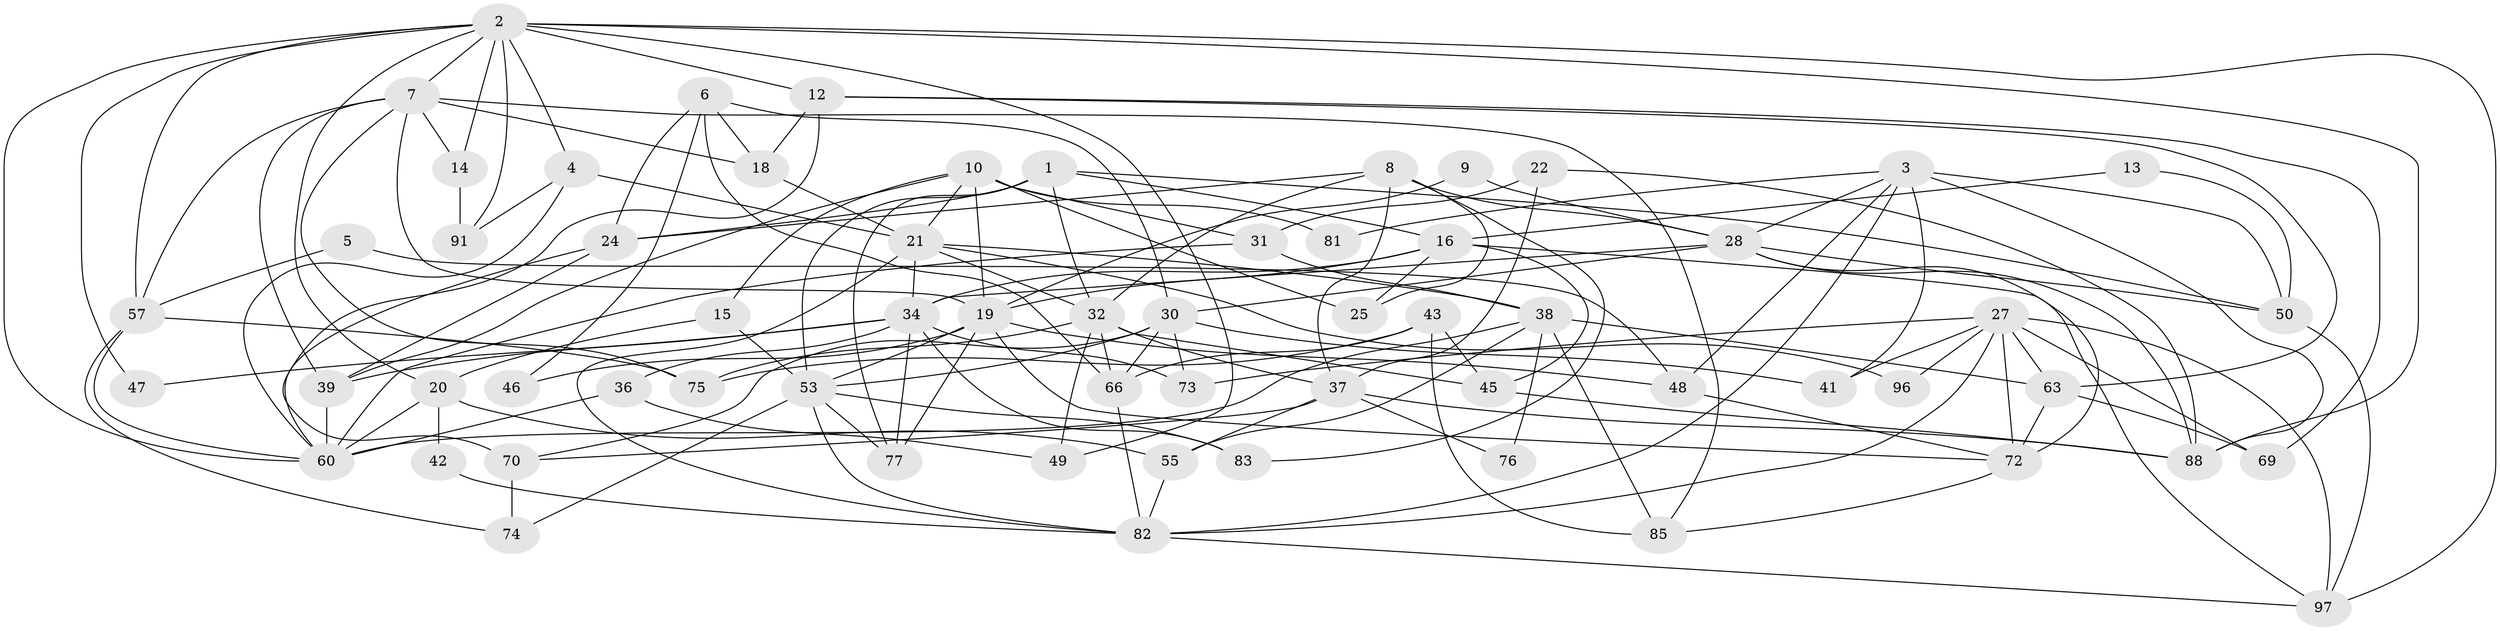 // Generated by graph-tools (version 1.1) at 2025/52/02/27/25 19:52:07]
// undirected, 63 vertices, 155 edges
graph export_dot {
graph [start="1"]
  node [color=gray90,style=filled];
  1 [super="+23"];
  2 [super="+62"];
  3 [super="+33"];
  4 [super="+29"];
  5;
  6 [super="+11"];
  7 [super="+68"];
  8 [super="+61"];
  9;
  10 [super="+44"];
  12 [super="+17"];
  13;
  14;
  15;
  16 [super="+40"];
  18;
  19 [super="+67"];
  20 [super="+26"];
  21 [super="+54"];
  22;
  24;
  25;
  27 [super="+59"];
  28 [super="+90"];
  30 [super="+35"];
  31;
  32 [super="+56"];
  34 [super="+89"];
  36;
  37 [super="+58"];
  38 [super="+65"];
  39 [super="+52"];
  41;
  42;
  43;
  45 [super="+64"];
  46;
  47 [super="+79"];
  48;
  49;
  50 [super="+51"];
  53 [super="+71"];
  55;
  57 [super="+80"];
  60 [super="+92"];
  63;
  66 [super="+78"];
  69;
  70;
  72 [super="+87"];
  73 [super="+98"];
  74;
  75;
  76;
  77 [super="+93"];
  81;
  82 [super="+86"];
  83 [super="+84"];
  85 [super="+95"];
  88 [super="+94"];
  91;
  96;
  97;
  1 -- 24;
  1 -- 16 [weight=2];
  1 -- 32;
  1 -- 50;
  1 -- 77;
  1 -- 53;
  2 -- 57;
  2 -- 14;
  2 -- 97;
  2 -- 4;
  2 -- 12;
  2 -- 47;
  2 -- 49;
  2 -- 88;
  2 -- 91;
  2 -- 60;
  2 -- 20;
  2 -- 7;
  3 -- 48;
  3 -- 50;
  3 -- 28;
  3 -- 81;
  3 -- 82;
  3 -- 41;
  3 -- 88;
  4 -- 91;
  4 -- 60;
  4 -- 21;
  5 -- 48;
  5 -- 57;
  6 -- 66;
  6 -- 18;
  6 -- 30;
  6 -- 24;
  6 -- 46;
  7 -- 18;
  7 -- 75;
  7 -- 14;
  7 -- 19;
  7 -- 39;
  7 -- 57;
  7 -- 85;
  8 -- 32;
  8 -- 25;
  8 -- 37;
  8 -- 28;
  8 -- 24;
  8 -- 83;
  9 -- 19;
  9 -- 28;
  10 -- 25 [weight=2];
  10 -- 31;
  10 -- 81;
  10 -- 39;
  10 -- 15;
  10 -- 19;
  10 -- 21;
  12 -- 70;
  12 -- 18;
  12 -- 69;
  12 -- 63;
  13 -- 50;
  13 -- 16;
  14 -- 91;
  15 -- 20;
  15 -- 53;
  16 -- 19;
  16 -- 25;
  16 -- 45;
  16 -- 34;
  16 -- 97;
  18 -- 21;
  19 -- 46;
  19 -- 48;
  19 -- 72;
  19 -- 53;
  19 -- 77;
  20 -- 42;
  20 -- 55;
  20 -- 60;
  21 -- 96;
  21 -- 82;
  21 -- 32;
  21 -- 34;
  21 -- 38;
  22 -- 31;
  22 -- 37;
  22 -- 88;
  24 -- 60;
  24 -- 39;
  27 -- 41;
  27 -- 69;
  27 -- 82;
  27 -- 96;
  27 -- 97;
  27 -- 73;
  27 -- 63;
  27 -- 72;
  28 -- 72;
  28 -- 30;
  28 -- 34;
  28 -- 50;
  28 -- 88;
  30 -- 41;
  30 -- 53;
  30 -- 70;
  30 -- 66;
  30 -- 73;
  31 -- 60;
  31 -- 38;
  32 -- 45;
  32 -- 75;
  32 -- 49;
  32 -- 37;
  32 -- 66;
  34 -- 39;
  34 -- 36;
  34 -- 47 [weight=2];
  34 -- 83;
  34 -- 73;
  34 -- 77;
  36 -- 49;
  36 -- 60;
  37 -- 70;
  37 -- 55;
  37 -- 76;
  37 -- 88;
  38 -- 55;
  38 -- 63;
  38 -- 76;
  38 -- 85;
  38 -- 60;
  39 -- 60;
  42 -- 82;
  43 -- 75;
  43 -- 85;
  43 -- 45;
  43 -- 66;
  45 -- 88;
  48 -- 72;
  50 -- 97;
  53 -- 74;
  53 -- 83 [weight=2];
  53 -- 82;
  53 -- 77;
  55 -- 82;
  57 -- 74;
  57 -- 75;
  57 -- 60;
  63 -- 69;
  63 -- 72;
  66 -- 82;
  70 -- 74;
  72 -- 85;
  82 -- 97;
}
